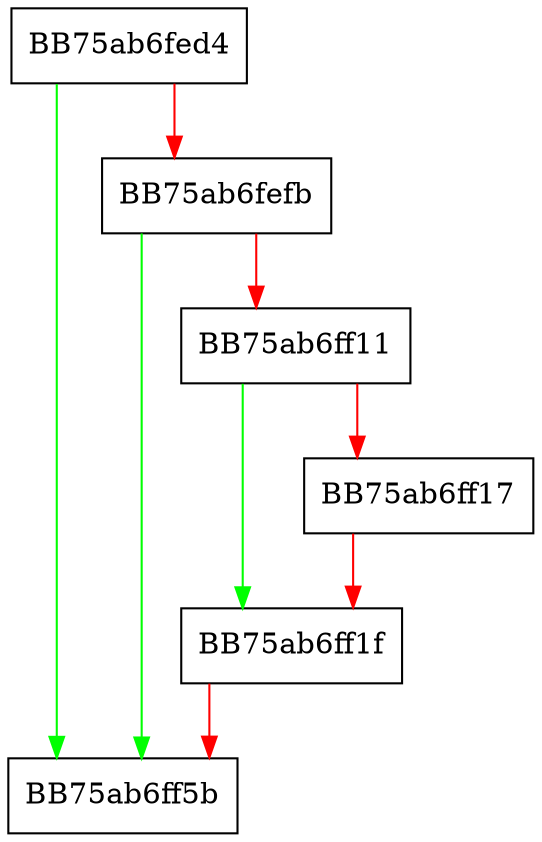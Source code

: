 digraph insert {
  node [shape="box"];
  graph [splines=ortho];
  BB75ab6fed4 -> BB75ab6ff5b [color="green"];
  BB75ab6fed4 -> BB75ab6fefb [color="red"];
  BB75ab6fefb -> BB75ab6ff5b [color="green"];
  BB75ab6fefb -> BB75ab6ff11 [color="red"];
  BB75ab6ff11 -> BB75ab6ff1f [color="green"];
  BB75ab6ff11 -> BB75ab6ff17 [color="red"];
  BB75ab6ff17 -> BB75ab6ff1f [color="red"];
  BB75ab6ff1f -> BB75ab6ff5b [color="red"];
}